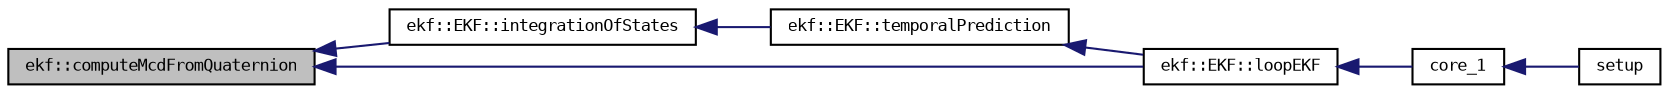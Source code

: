digraph "ekf::computeMcdFromQuaternion"
{
  bgcolor="transparent";
  edge [fontname="DejaVuSansMono",fontsize="8",labelfontname="DejaVuSansMono",labelfontsize="8"];
  node [fontname="DejaVuSansMono",fontsize="8",shape=record];
  rankdir="LR";
  Node2 [label="ekf::computeMcdFromQuaternion",height=0.2,width=0.4,color="black", fillcolor="grey75", style="filled", fontcolor="black"];
  Node2 -> Node3 [dir="back",color="midnightblue",fontsize="8",style="solid",fontname="DejaVuSansMono"];
  Node3 [label="ekf::EKF::integrationOfStates",height=0.2,width=0.4,color="black",URL="$classekf_1_1EKF.html#a4bd0d4a6ec2787cf1c690fcf154a43c5"];
  Node3 -> Node4 [dir="back",color="midnightblue",fontsize="8",style="solid",fontname="DejaVuSansMono"];
  Node4 [label="ekf::EKF::temporalPrediction",height=0.2,width=0.4,color="black",URL="$classekf_1_1EKF.html#a548f56f22a519f1f66b1bf59b9ed56d6"];
  Node4 -> Node5 [dir="back",color="midnightblue",fontsize="8",style="solid",fontname="DejaVuSansMono"];
  Node5 [label="ekf::EKF::loopEKF",height=0.2,width=0.4,color="black",URL="$classekf_1_1EKF.html#a651814ff64d234394572e2e7c5703a43"];
  Node5 -> Node6 [dir="back",color="midnightblue",fontsize="8",style="solid",fontname="DejaVuSansMono"];
  Node6 [label="core_1",height=0.2,width=0.4,color="black",URL="$main_8cpp.html#aa561fc46a0358a47fa9151f211523ba0"];
  Node6 -> Node7 [dir="back",color="midnightblue",fontsize="8",style="solid",fontname="DejaVuSansMono"];
  Node7 [label="setup",height=0.2,width=0.4,color="black",URL="$main_8cpp.html#a4fc01d736fe50cf5b977f755b675f11d"];
  Node2 -> Node5 [dir="back",color="midnightblue",fontsize="8",style="solid",fontname="DejaVuSansMono"];
}

